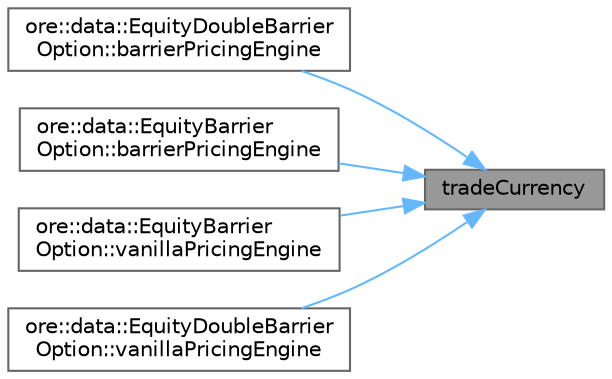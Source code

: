 digraph "tradeCurrency"
{
 // INTERACTIVE_SVG=YES
 // LATEX_PDF_SIZE
  bgcolor="transparent";
  edge [fontname=Helvetica,fontsize=10,labelfontname=Helvetica,labelfontsize=10];
  node [fontname=Helvetica,fontsize=10,shape=box,height=0.2,width=0.4];
  rankdir="RL";
  Node1 [label="tradeCurrency",height=0.2,width=0.4,color="gray40", fillcolor="grey60", style="filled", fontcolor="black",tooltip=" "];
  Node1 -> Node2 [dir="back",color="steelblue1",style="solid"];
  Node2 [label="ore::data::EquityDoubleBarrier\lOption::barrierPricingEngine",height=0.2,width=0.4,color="grey40", fillcolor="white", style="filled",URL="$classore_1_1data_1_1_equity_double_barrier_option.html#abf512d7a65c0861e672e682da9b30c14",tooltip=" "];
  Node1 -> Node3 [dir="back",color="steelblue1",style="solid"];
  Node3 [label="ore::data::EquityBarrier\lOption::barrierPricingEngine",height=0.2,width=0.4,color="grey40", fillcolor="white", style="filled",URL="$classore_1_1data_1_1_equity_barrier_option.html#a4a219db903283c898c3faaa7bfda43ce",tooltip=" "];
  Node1 -> Node4 [dir="back",color="steelblue1",style="solid"];
  Node4 [label="ore::data::EquityBarrier\lOption::vanillaPricingEngine",height=0.2,width=0.4,color="grey40", fillcolor="white", style="filled",URL="$classore_1_1data_1_1_equity_barrier_option.html#a7ad57887e3623cfd71be55c4c19d0afe",tooltip="create the pricing engines"];
  Node1 -> Node5 [dir="back",color="steelblue1",style="solid"];
  Node5 [label="ore::data::EquityDoubleBarrier\lOption::vanillaPricingEngine",height=0.2,width=0.4,color="grey40", fillcolor="white", style="filled",URL="$classore_1_1data_1_1_equity_double_barrier_option.html#a7ad57887e3623cfd71be55c4c19d0afe",tooltip="create the pricing engines"];
}
